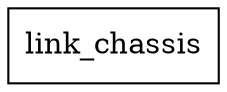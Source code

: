 digraph G {
node [shape=box];
"link_chassis" [label="link_chassis"];
node [shape=ellipse, color=blue, fontcolor=blue];
}
